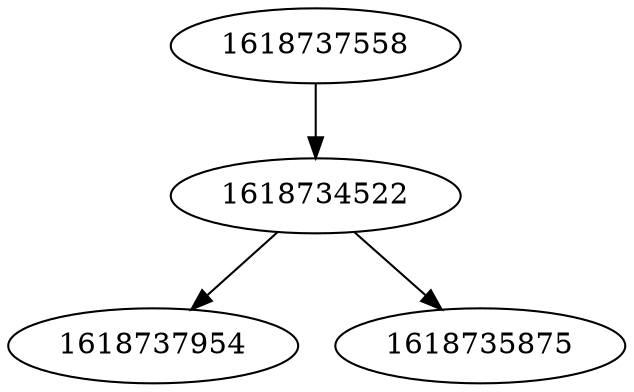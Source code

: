 strict digraph  {
1618734522;
1618737954;
1618735875;
1618737558;
1618734522 -> 1618737954;
1618734522 -> 1618735875;
1618737558 -> 1618734522;
}

